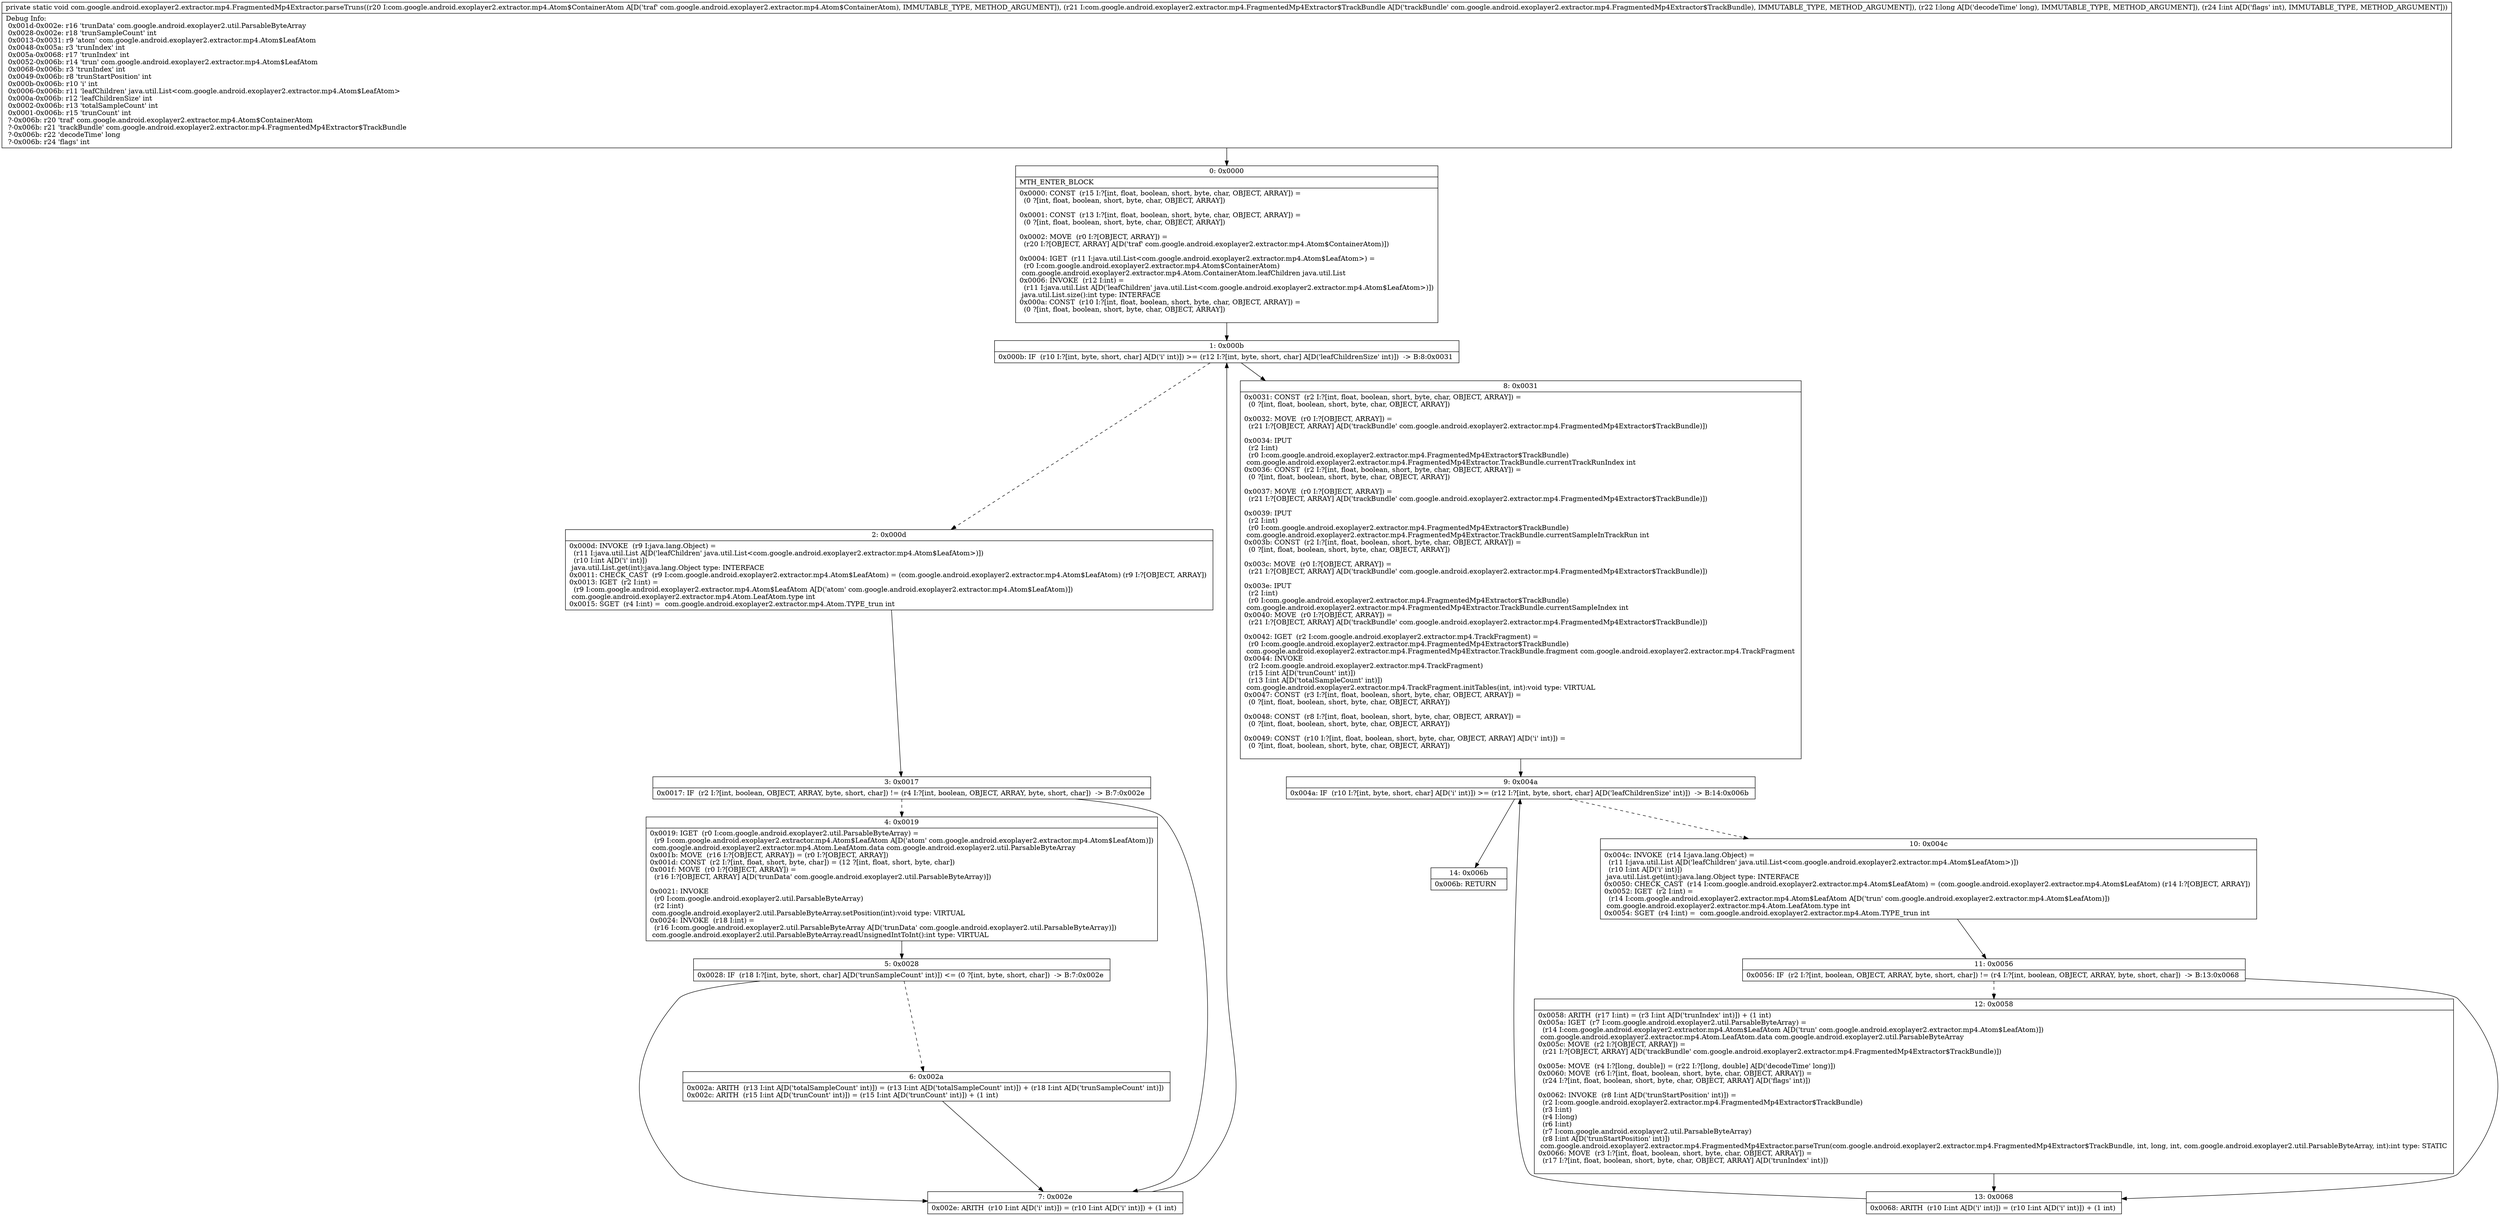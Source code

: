 digraph "CFG forcom.google.android.exoplayer2.extractor.mp4.FragmentedMp4Extractor.parseTruns(Lcom\/google\/android\/exoplayer2\/extractor\/mp4\/Atom$ContainerAtom;Lcom\/google\/android\/exoplayer2\/extractor\/mp4\/FragmentedMp4Extractor$TrackBundle;JI)V" {
Node_0 [shape=record,label="{0\:\ 0x0000|MTH_ENTER_BLOCK\l|0x0000: CONST  (r15 I:?[int, float, boolean, short, byte, char, OBJECT, ARRAY]) = \l  (0 ?[int, float, boolean, short, byte, char, OBJECT, ARRAY])\l \l0x0001: CONST  (r13 I:?[int, float, boolean, short, byte, char, OBJECT, ARRAY]) = \l  (0 ?[int, float, boolean, short, byte, char, OBJECT, ARRAY])\l \l0x0002: MOVE  (r0 I:?[OBJECT, ARRAY]) = \l  (r20 I:?[OBJECT, ARRAY] A[D('traf' com.google.android.exoplayer2.extractor.mp4.Atom$ContainerAtom)])\l \l0x0004: IGET  (r11 I:java.util.List\<com.google.android.exoplayer2.extractor.mp4.Atom$LeafAtom\>) = \l  (r0 I:com.google.android.exoplayer2.extractor.mp4.Atom$ContainerAtom)\l com.google.android.exoplayer2.extractor.mp4.Atom.ContainerAtom.leafChildren java.util.List \l0x0006: INVOKE  (r12 I:int) = \l  (r11 I:java.util.List A[D('leafChildren' java.util.List\<com.google.android.exoplayer2.extractor.mp4.Atom$LeafAtom\>)])\l java.util.List.size():int type: INTERFACE \l0x000a: CONST  (r10 I:?[int, float, boolean, short, byte, char, OBJECT, ARRAY]) = \l  (0 ?[int, float, boolean, short, byte, char, OBJECT, ARRAY])\l \l}"];
Node_1 [shape=record,label="{1\:\ 0x000b|0x000b: IF  (r10 I:?[int, byte, short, char] A[D('i' int)]) \>= (r12 I:?[int, byte, short, char] A[D('leafChildrenSize' int)])  \-\> B:8:0x0031 \l}"];
Node_2 [shape=record,label="{2\:\ 0x000d|0x000d: INVOKE  (r9 I:java.lang.Object) = \l  (r11 I:java.util.List A[D('leafChildren' java.util.List\<com.google.android.exoplayer2.extractor.mp4.Atom$LeafAtom\>)])\l  (r10 I:int A[D('i' int)])\l java.util.List.get(int):java.lang.Object type: INTERFACE \l0x0011: CHECK_CAST  (r9 I:com.google.android.exoplayer2.extractor.mp4.Atom$LeafAtom) = (com.google.android.exoplayer2.extractor.mp4.Atom$LeafAtom) (r9 I:?[OBJECT, ARRAY]) \l0x0013: IGET  (r2 I:int) = \l  (r9 I:com.google.android.exoplayer2.extractor.mp4.Atom$LeafAtom A[D('atom' com.google.android.exoplayer2.extractor.mp4.Atom$LeafAtom)])\l com.google.android.exoplayer2.extractor.mp4.Atom.LeafAtom.type int \l0x0015: SGET  (r4 I:int) =  com.google.android.exoplayer2.extractor.mp4.Atom.TYPE_trun int \l}"];
Node_3 [shape=record,label="{3\:\ 0x0017|0x0017: IF  (r2 I:?[int, boolean, OBJECT, ARRAY, byte, short, char]) != (r4 I:?[int, boolean, OBJECT, ARRAY, byte, short, char])  \-\> B:7:0x002e \l}"];
Node_4 [shape=record,label="{4\:\ 0x0019|0x0019: IGET  (r0 I:com.google.android.exoplayer2.util.ParsableByteArray) = \l  (r9 I:com.google.android.exoplayer2.extractor.mp4.Atom$LeafAtom A[D('atom' com.google.android.exoplayer2.extractor.mp4.Atom$LeafAtom)])\l com.google.android.exoplayer2.extractor.mp4.Atom.LeafAtom.data com.google.android.exoplayer2.util.ParsableByteArray \l0x001b: MOVE  (r16 I:?[OBJECT, ARRAY]) = (r0 I:?[OBJECT, ARRAY]) \l0x001d: CONST  (r2 I:?[int, float, short, byte, char]) = (12 ?[int, float, short, byte, char]) \l0x001f: MOVE  (r0 I:?[OBJECT, ARRAY]) = \l  (r16 I:?[OBJECT, ARRAY] A[D('trunData' com.google.android.exoplayer2.util.ParsableByteArray)])\l \l0x0021: INVOKE  \l  (r0 I:com.google.android.exoplayer2.util.ParsableByteArray)\l  (r2 I:int)\l com.google.android.exoplayer2.util.ParsableByteArray.setPosition(int):void type: VIRTUAL \l0x0024: INVOKE  (r18 I:int) = \l  (r16 I:com.google.android.exoplayer2.util.ParsableByteArray A[D('trunData' com.google.android.exoplayer2.util.ParsableByteArray)])\l com.google.android.exoplayer2.util.ParsableByteArray.readUnsignedIntToInt():int type: VIRTUAL \l}"];
Node_5 [shape=record,label="{5\:\ 0x0028|0x0028: IF  (r18 I:?[int, byte, short, char] A[D('trunSampleCount' int)]) \<= (0 ?[int, byte, short, char])  \-\> B:7:0x002e \l}"];
Node_6 [shape=record,label="{6\:\ 0x002a|0x002a: ARITH  (r13 I:int A[D('totalSampleCount' int)]) = (r13 I:int A[D('totalSampleCount' int)]) + (r18 I:int A[D('trunSampleCount' int)]) \l0x002c: ARITH  (r15 I:int A[D('trunCount' int)]) = (r15 I:int A[D('trunCount' int)]) + (1 int) \l}"];
Node_7 [shape=record,label="{7\:\ 0x002e|0x002e: ARITH  (r10 I:int A[D('i' int)]) = (r10 I:int A[D('i' int)]) + (1 int) \l}"];
Node_8 [shape=record,label="{8\:\ 0x0031|0x0031: CONST  (r2 I:?[int, float, boolean, short, byte, char, OBJECT, ARRAY]) = \l  (0 ?[int, float, boolean, short, byte, char, OBJECT, ARRAY])\l \l0x0032: MOVE  (r0 I:?[OBJECT, ARRAY]) = \l  (r21 I:?[OBJECT, ARRAY] A[D('trackBundle' com.google.android.exoplayer2.extractor.mp4.FragmentedMp4Extractor$TrackBundle)])\l \l0x0034: IPUT  \l  (r2 I:int)\l  (r0 I:com.google.android.exoplayer2.extractor.mp4.FragmentedMp4Extractor$TrackBundle)\l com.google.android.exoplayer2.extractor.mp4.FragmentedMp4Extractor.TrackBundle.currentTrackRunIndex int \l0x0036: CONST  (r2 I:?[int, float, boolean, short, byte, char, OBJECT, ARRAY]) = \l  (0 ?[int, float, boolean, short, byte, char, OBJECT, ARRAY])\l \l0x0037: MOVE  (r0 I:?[OBJECT, ARRAY]) = \l  (r21 I:?[OBJECT, ARRAY] A[D('trackBundle' com.google.android.exoplayer2.extractor.mp4.FragmentedMp4Extractor$TrackBundle)])\l \l0x0039: IPUT  \l  (r2 I:int)\l  (r0 I:com.google.android.exoplayer2.extractor.mp4.FragmentedMp4Extractor$TrackBundle)\l com.google.android.exoplayer2.extractor.mp4.FragmentedMp4Extractor.TrackBundle.currentSampleInTrackRun int \l0x003b: CONST  (r2 I:?[int, float, boolean, short, byte, char, OBJECT, ARRAY]) = \l  (0 ?[int, float, boolean, short, byte, char, OBJECT, ARRAY])\l \l0x003c: MOVE  (r0 I:?[OBJECT, ARRAY]) = \l  (r21 I:?[OBJECT, ARRAY] A[D('trackBundle' com.google.android.exoplayer2.extractor.mp4.FragmentedMp4Extractor$TrackBundle)])\l \l0x003e: IPUT  \l  (r2 I:int)\l  (r0 I:com.google.android.exoplayer2.extractor.mp4.FragmentedMp4Extractor$TrackBundle)\l com.google.android.exoplayer2.extractor.mp4.FragmentedMp4Extractor.TrackBundle.currentSampleIndex int \l0x0040: MOVE  (r0 I:?[OBJECT, ARRAY]) = \l  (r21 I:?[OBJECT, ARRAY] A[D('trackBundle' com.google.android.exoplayer2.extractor.mp4.FragmentedMp4Extractor$TrackBundle)])\l \l0x0042: IGET  (r2 I:com.google.android.exoplayer2.extractor.mp4.TrackFragment) = \l  (r0 I:com.google.android.exoplayer2.extractor.mp4.FragmentedMp4Extractor$TrackBundle)\l com.google.android.exoplayer2.extractor.mp4.FragmentedMp4Extractor.TrackBundle.fragment com.google.android.exoplayer2.extractor.mp4.TrackFragment \l0x0044: INVOKE  \l  (r2 I:com.google.android.exoplayer2.extractor.mp4.TrackFragment)\l  (r15 I:int A[D('trunCount' int)])\l  (r13 I:int A[D('totalSampleCount' int)])\l com.google.android.exoplayer2.extractor.mp4.TrackFragment.initTables(int, int):void type: VIRTUAL \l0x0047: CONST  (r3 I:?[int, float, boolean, short, byte, char, OBJECT, ARRAY]) = \l  (0 ?[int, float, boolean, short, byte, char, OBJECT, ARRAY])\l \l0x0048: CONST  (r8 I:?[int, float, boolean, short, byte, char, OBJECT, ARRAY]) = \l  (0 ?[int, float, boolean, short, byte, char, OBJECT, ARRAY])\l \l0x0049: CONST  (r10 I:?[int, float, boolean, short, byte, char, OBJECT, ARRAY] A[D('i' int)]) = \l  (0 ?[int, float, boolean, short, byte, char, OBJECT, ARRAY])\l \l}"];
Node_9 [shape=record,label="{9\:\ 0x004a|0x004a: IF  (r10 I:?[int, byte, short, char] A[D('i' int)]) \>= (r12 I:?[int, byte, short, char] A[D('leafChildrenSize' int)])  \-\> B:14:0x006b \l}"];
Node_10 [shape=record,label="{10\:\ 0x004c|0x004c: INVOKE  (r14 I:java.lang.Object) = \l  (r11 I:java.util.List A[D('leafChildren' java.util.List\<com.google.android.exoplayer2.extractor.mp4.Atom$LeafAtom\>)])\l  (r10 I:int A[D('i' int)])\l java.util.List.get(int):java.lang.Object type: INTERFACE \l0x0050: CHECK_CAST  (r14 I:com.google.android.exoplayer2.extractor.mp4.Atom$LeafAtom) = (com.google.android.exoplayer2.extractor.mp4.Atom$LeafAtom) (r14 I:?[OBJECT, ARRAY]) \l0x0052: IGET  (r2 I:int) = \l  (r14 I:com.google.android.exoplayer2.extractor.mp4.Atom$LeafAtom A[D('trun' com.google.android.exoplayer2.extractor.mp4.Atom$LeafAtom)])\l com.google.android.exoplayer2.extractor.mp4.Atom.LeafAtom.type int \l0x0054: SGET  (r4 I:int) =  com.google.android.exoplayer2.extractor.mp4.Atom.TYPE_trun int \l}"];
Node_11 [shape=record,label="{11\:\ 0x0056|0x0056: IF  (r2 I:?[int, boolean, OBJECT, ARRAY, byte, short, char]) != (r4 I:?[int, boolean, OBJECT, ARRAY, byte, short, char])  \-\> B:13:0x0068 \l}"];
Node_12 [shape=record,label="{12\:\ 0x0058|0x0058: ARITH  (r17 I:int) = (r3 I:int A[D('trunIndex' int)]) + (1 int) \l0x005a: IGET  (r7 I:com.google.android.exoplayer2.util.ParsableByteArray) = \l  (r14 I:com.google.android.exoplayer2.extractor.mp4.Atom$LeafAtom A[D('trun' com.google.android.exoplayer2.extractor.mp4.Atom$LeafAtom)])\l com.google.android.exoplayer2.extractor.mp4.Atom.LeafAtom.data com.google.android.exoplayer2.util.ParsableByteArray \l0x005c: MOVE  (r2 I:?[OBJECT, ARRAY]) = \l  (r21 I:?[OBJECT, ARRAY] A[D('trackBundle' com.google.android.exoplayer2.extractor.mp4.FragmentedMp4Extractor$TrackBundle)])\l \l0x005e: MOVE  (r4 I:?[long, double]) = (r22 I:?[long, double] A[D('decodeTime' long)]) \l0x0060: MOVE  (r6 I:?[int, float, boolean, short, byte, char, OBJECT, ARRAY]) = \l  (r24 I:?[int, float, boolean, short, byte, char, OBJECT, ARRAY] A[D('flags' int)])\l \l0x0062: INVOKE  (r8 I:int A[D('trunStartPosition' int)]) = \l  (r2 I:com.google.android.exoplayer2.extractor.mp4.FragmentedMp4Extractor$TrackBundle)\l  (r3 I:int)\l  (r4 I:long)\l  (r6 I:int)\l  (r7 I:com.google.android.exoplayer2.util.ParsableByteArray)\l  (r8 I:int A[D('trunStartPosition' int)])\l com.google.android.exoplayer2.extractor.mp4.FragmentedMp4Extractor.parseTrun(com.google.android.exoplayer2.extractor.mp4.FragmentedMp4Extractor$TrackBundle, int, long, int, com.google.android.exoplayer2.util.ParsableByteArray, int):int type: STATIC \l0x0066: MOVE  (r3 I:?[int, float, boolean, short, byte, char, OBJECT, ARRAY]) = \l  (r17 I:?[int, float, boolean, short, byte, char, OBJECT, ARRAY] A[D('trunIndex' int)])\l \l}"];
Node_13 [shape=record,label="{13\:\ 0x0068|0x0068: ARITH  (r10 I:int A[D('i' int)]) = (r10 I:int A[D('i' int)]) + (1 int) \l}"];
Node_14 [shape=record,label="{14\:\ 0x006b|0x006b: RETURN   \l}"];
MethodNode[shape=record,label="{private static void com.google.android.exoplayer2.extractor.mp4.FragmentedMp4Extractor.parseTruns((r20 I:com.google.android.exoplayer2.extractor.mp4.Atom$ContainerAtom A[D('traf' com.google.android.exoplayer2.extractor.mp4.Atom$ContainerAtom), IMMUTABLE_TYPE, METHOD_ARGUMENT]), (r21 I:com.google.android.exoplayer2.extractor.mp4.FragmentedMp4Extractor$TrackBundle A[D('trackBundle' com.google.android.exoplayer2.extractor.mp4.FragmentedMp4Extractor$TrackBundle), IMMUTABLE_TYPE, METHOD_ARGUMENT]), (r22 I:long A[D('decodeTime' long), IMMUTABLE_TYPE, METHOD_ARGUMENT]), (r24 I:int A[D('flags' int), IMMUTABLE_TYPE, METHOD_ARGUMENT]))  | Debug Info:\l  0x001d\-0x002e: r16 'trunData' com.google.android.exoplayer2.util.ParsableByteArray\l  0x0028\-0x002e: r18 'trunSampleCount' int\l  0x0013\-0x0031: r9 'atom' com.google.android.exoplayer2.extractor.mp4.Atom$LeafAtom\l  0x0048\-0x005a: r3 'trunIndex' int\l  0x005a\-0x0068: r17 'trunIndex' int\l  0x0052\-0x006b: r14 'trun' com.google.android.exoplayer2.extractor.mp4.Atom$LeafAtom\l  0x0068\-0x006b: r3 'trunIndex' int\l  0x0049\-0x006b: r8 'trunStartPosition' int\l  0x000b\-0x006b: r10 'i' int\l  0x0006\-0x006b: r11 'leafChildren' java.util.List\<com.google.android.exoplayer2.extractor.mp4.Atom$LeafAtom\>\l  0x000a\-0x006b: r12 'leafChildrenSize' int\l  0x0002\-0x006b: r13 'totalSampleCount' int\l  0x0001\-0x006b: r15 'trunCount' int\l  ?\-0x006b: r20 'traf' com.google.android.exoplayer2.extractor.mp4.Atom$ContainerAtom\l  ?\-0x006b: r21 'trackBundle' com.google.android.exoplayer2.extractor.mp4.FragmentedMp4Extractor$TrackBundle\l  ?\-0x006b: r22 'decodeTime' long\l  ?\-0x006b: r24 'flags' int\l}"];
MethodNode -> Node_0;
Node_0 -> Node_1;
Node_1 -> Node_2[style=dashed];
Node_1 -> Node_8;
Node_2 -> Node_3;
Node_3 -> Node_4[style=dashed];
Node_3 -> Node_7;
Node_4 -> Node_5;
Node_5 -> Node_6[style=dashed];
Node_5 -> Node_7;
Node_6 -> Node_7;
Node_7 -> Node_1;
Node_8 -> Node_9;
Node_9 -> Node_10[style=dashed];
Node_9 -> Node_14;
Node_10 -> Node_11;
Node_11 -> Node_12[style=dashed];
Node_11 -> Node_13;
Node_12 -> Node_13;
Node_13 -> Node_9;
}

